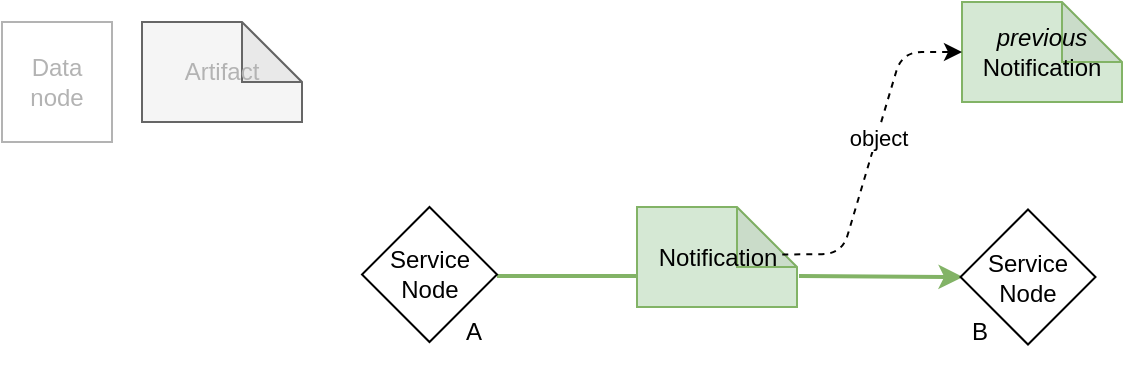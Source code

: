 <mxfile version="20.3.3" type="google"><diagram id="bKlIuONL0UMYNWtzhna3" name="Page-1"><mxGraphModel grid="1" page="1" gridSize="10" guides="1" tooltips="1" connect="1" arrows="1" fold="1" pageScale="1" pageWidth="827" pageHeight="1169" math="0" shadow="0"><root><mxCell id="0"/><mxCell id="1" parent="0"/><mxCell id="B7y1gIS1nqqBivOsphvt-5" value="Notification" style="shape=note;whiteSpace=wrap;html=1;backgroundOutline=1;darkOpacity=0.05;strokeColor=#82b366;fillColor=#d5e8d4;" vertex="1" parent="1"><mxGeometry x="457.5" y="292.5" width="80" height="50" as="geometry"/></mxCell><mxCell id="B7y1gIS1nqqBivOsphvt-10" value="" style="endArrow=none;html=1;strokeWidth=2;fillColor=#d5e8d4;strokeColor=#82b366;" edge="1" parent="1"><mxGeometry width="50" height="50" relative="1" as="geometry"><mxPoint x="387.5" y="327" as="sourcePoint"/><mxPoint x="457.5" y="327" as="targetPoint"/></mxGeometry></mxCell><mxCell id="B7y1gIS1nqqBivOsphvt-11" value="" style="endArrow=classic;html=1;entryX=0;entryY=0.75;entryDx=0;entryDy=0;strokeWidth=2;fillColor=#d5e8d4;strokeColor=#82b366;" edge="1" parent="1"><mxGeometry width="50" height="50" relative="1" as="geometry"><mxPoint x="538.5" y="327" as="sourcePoint"/><mxPoint x="620.5" y="327.5" as="targetPoint"/></mxGeometry></mxCell><mxCell id="iOjpoVvlTKAoku4WwS8u-3" value="Service&lt;br&gt;Node" style="rhombus;whiteSpace=wrap;html=1;" vertex="1" parent="1"><mxGeometry x="619.25" y="293.75" width="67.5" height="67.5" as="geometry"/></mxCell><mxCell id="rn1wkCCqfpatfKzMjeWk-1" value="Service&lt;br&gt;Node" style="rhombus;whiteSpace=wrap;html=1;" vertex="1" parent="1"><mxGeometry x="320" y="292.5" width="67.5" height="67.5" as="geometry"/></mxCell><mxCell id="rn1wkCCqfpatfKzMjeWk-2" value="A" style="text;html=1;strokeColor=none;fillColor=none;align=center;verticalAlign=middle;whiteSpace=wrap;rounded=0;" vertex="1" parent="1"><mxGeometry x="346" y="340.25" width="60" height="30" as="geometry"/></mxCell><mxCell id="rn1wkCCqfpatfKzMjeWk-3" value="B" style="text;html=1;strokeColor=none;fillColor=none;align=center;verticalAlign=middle;whiteSpace=wrap;rounded=0;" vertex="1" parent="1"><mxGeometry x="599" y="340.25" width="60" height="30" as="geometry"/></mxCell><mxCell id="MCIQe3zjAZB40ZJiVLeM-1" value="&lt;i&gt;previous&lt;/i&gt;&lt;br&gt;Notification" style="shape=note;whiteSpace=wrap;html=1;backgroundOutline=1;darkOpacity=0.05;strokeColor=#82b366;fillColor=#d5e8d4;" vertex="1" parent="1"><mxGeometry x="620" y="190" width="80" height="50" as="geometry"/></mxCell><mxCell id="MCIQe3zjAZB40ZJiVLeM-2" value="" style="endArrow=classic;html=1;rounded=1;entryX=0;entryY=0.5;entryDx=0;entryDy=0;entryPerimeter=0;exitX=0.908;exitY=0.475;exitDx=0;exitDy=0;exitPerimeter=0;dashed=1;" edge="1" parent="1" source="B7y1gIS1nqqBivOsphvt-5" target="MCIQe3zjAZB40ZJiVLeM-1"><mxGeometry width="50" height="50" relative="1" as="geometry"><mxPoint x="390" y="390" as="sourcePoint"/><mxPoint x="440" y="340" as="targetPoint"/><Array as="points"><mxPoint x="560" y="316"/><mxPoint x="590" y="215"/></Array></mxGeometry></mxCell><mxCell id="MCIQe3zjAZB40ZJiVLeM-3" value="object" style="edgeLabel;html=1;align=center;verticalAlign=middle;resizable=0;points=[];" connectable="0" vertex="1" parent="MCIQe3zjAZB40ZJiVLeM-2"><mxGeometry x="0.101" relative="1" as="geometry"><mxPoint as="offset"/></mxGeometry></mxCell><mxCell id="FR4HSoMIxQP6UhrmwgPj-6" value="&lt;font color=&quot;#b3b3b3&quot;&gt;Data node&lt;/font&gt;" style="rounded=0;whiteSpace=wrap;html=1;rotation=0;strokeColor=#B3B3B3;" vertex="1" parent="1"><mxGeometry x="140" y="200" width="55" height="60" as="geometry"/></mxCell><mxCell id="FR4HSoMIxQP6UhrmwgPj-7" value="&lt;font color=&quot;#b3b3b3&quot;&gt;Artifact&lt;/font&gt;" style="shape=note;whiteSpace=wrap;html=1;backgroundOutline=1;darkOpacity=0.05;strokeColor=#666666;fillColor=#f5f5f5;fontColor=#333333;" vertex="1" parent="1"><mxGeometry x="210" y="200" width="80" height="50" as="geometry"/></mxCell></root></mxGraphModel></diagram></mxfile>